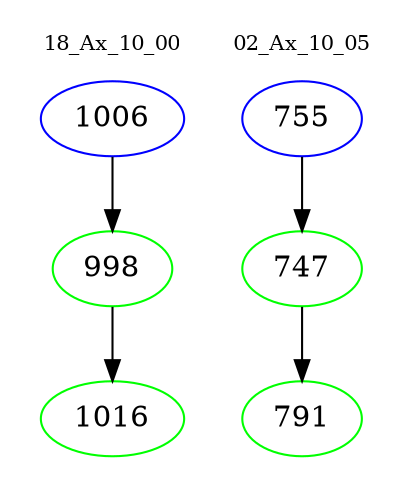 digraph{
subgraph cluster_0 {
color = white
label = "18_Ax_10_00";
fontsize=10;
T0_1006 [label="1006", color="blue"]
T0_1006 -> T0_998 [color="black"]
T0_998 [label="998", color="green"]
T0_998 -> T0_1016 [color="black"]
T0_1016 [label="1016", color="green"]
}
subgraph cluster_1 {
color = white
label = "02_Ax_10_05";
fontsize=10;
T1_755 [label="755", color="blue"]
T1_755 -> T1_747 [color="black"]
T1_747 [label="747", color="green"]
T1_747 -> T1_791 [color="black"]
T1_791 [label="791", color="green"]
}
}
